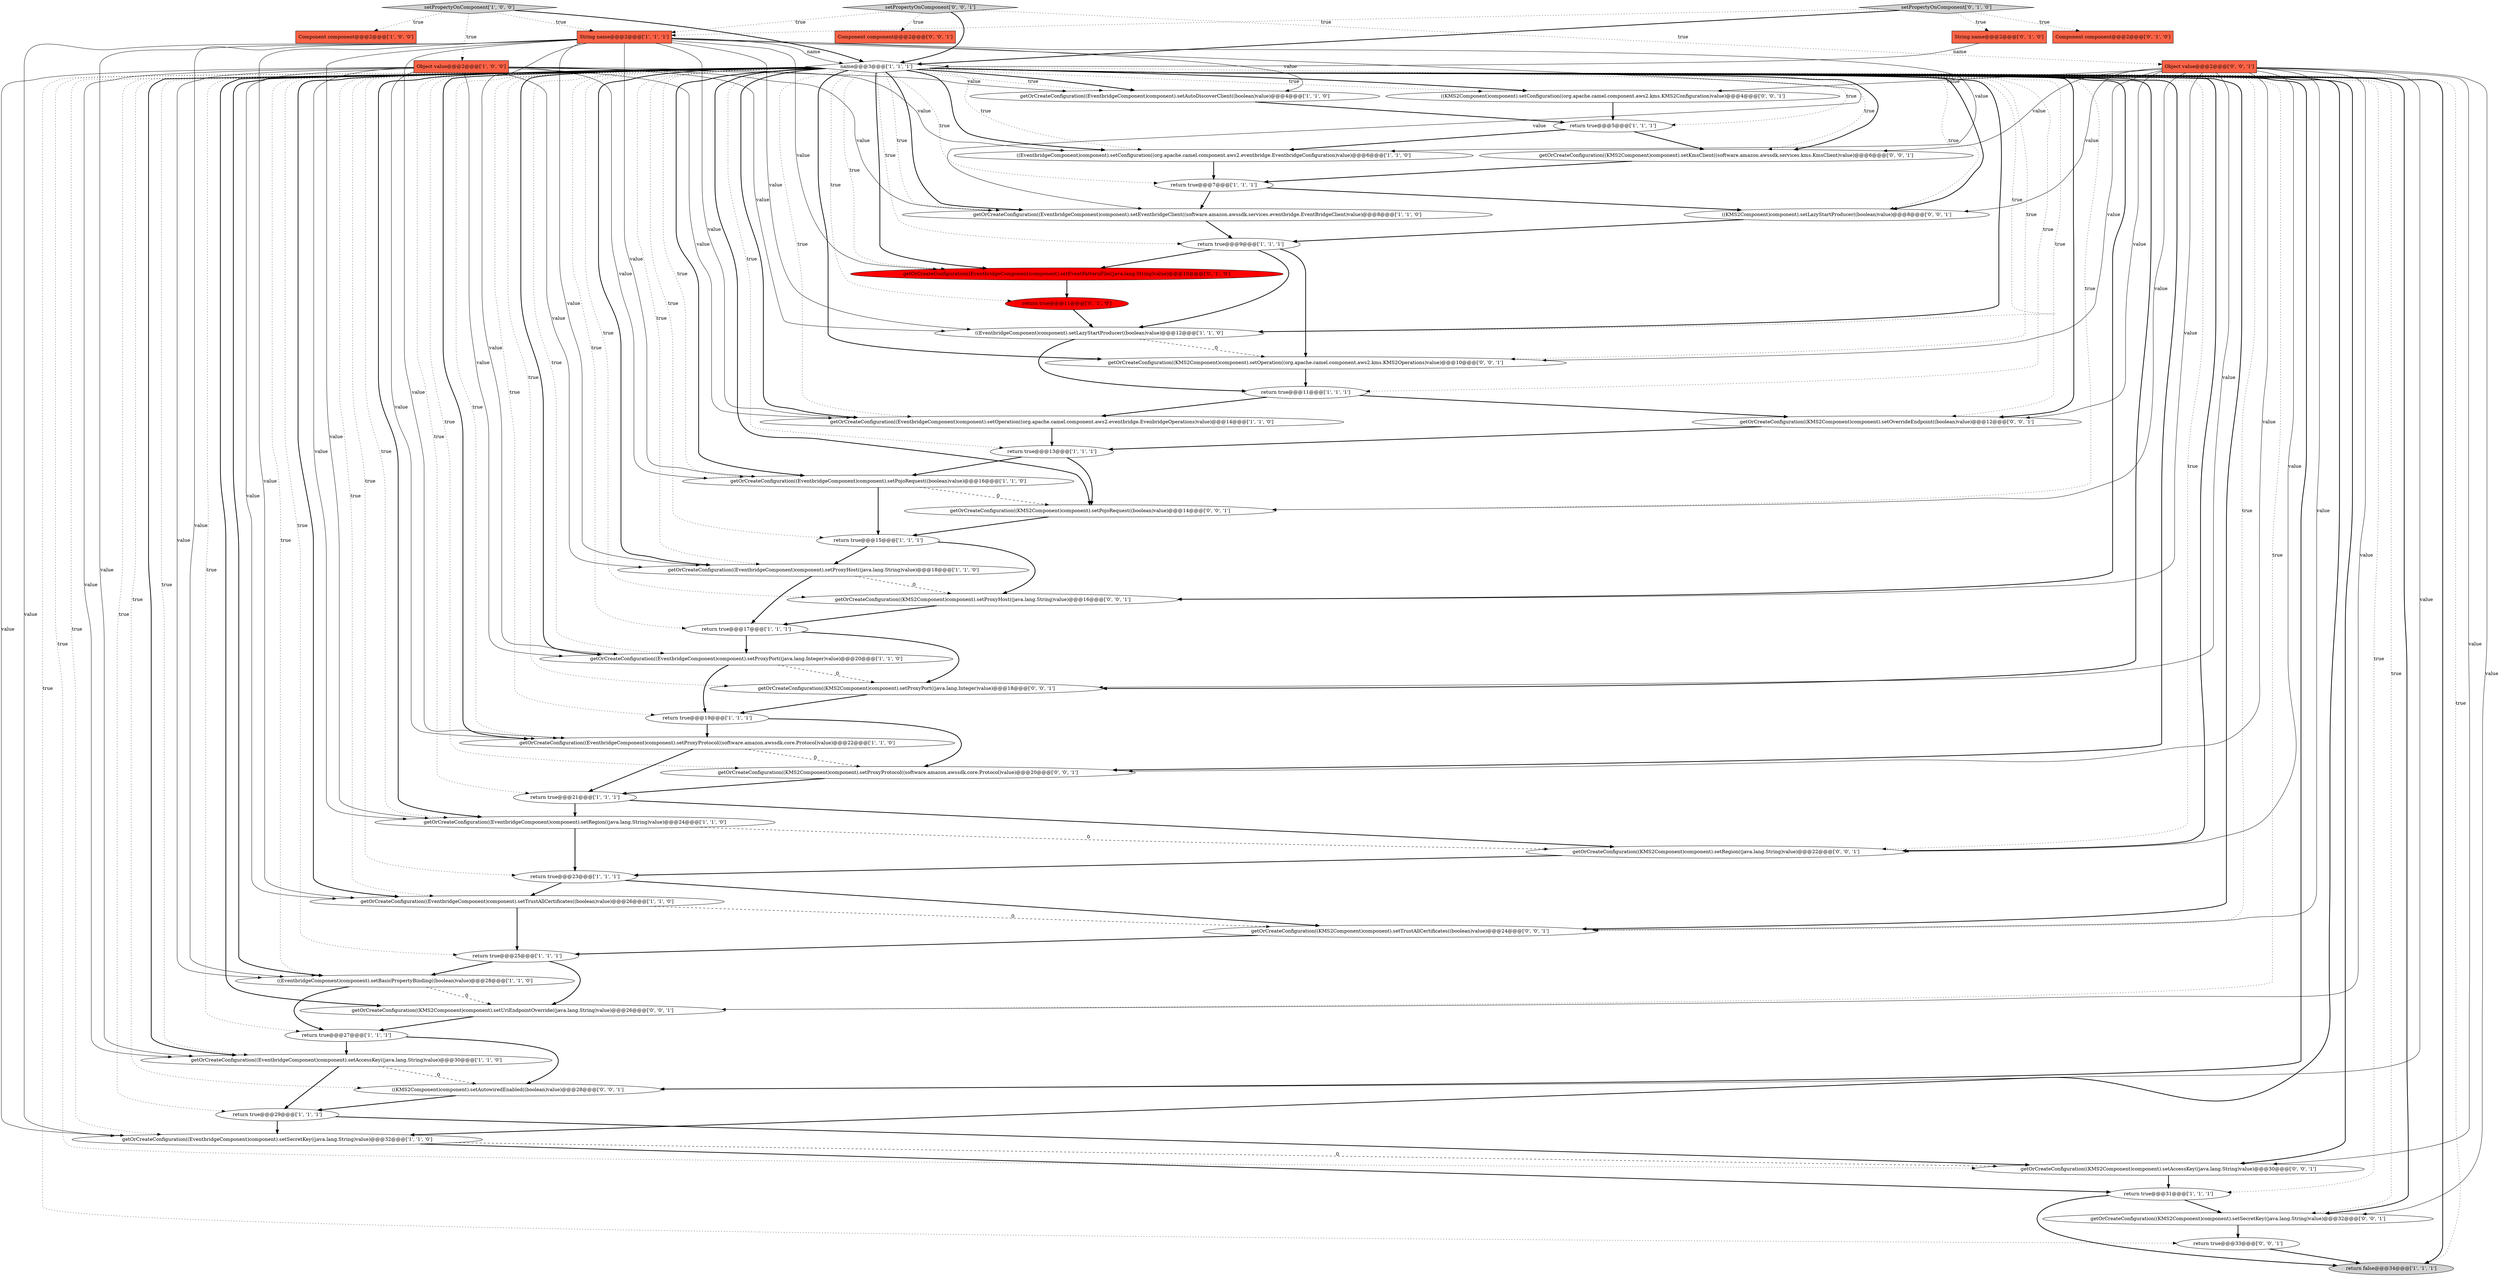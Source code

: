 digraph {
25 [style = filled, label = "setPropertyOnComponent['1', '0', '0']", fillcolor = lightgray, shape = diamond image = "AAA0AAABBB1BBB"];
36 [style = filled, label = "getOrCreateConfiguration((EventbridgeComponent)component).setEventPatternFile((java.lang.String)value)@@@10@@@['0', '1', '0']", fillcolor = red, shape = ellipse image = "AAA1AAABBB2BBB"];
5 [style = filled, label = "getOrCreateConfiguration((EventbridgeComponent)component).setOperation((org.apache.camel.component.aws2.eventbridge.EvenbridgeOperations)value)@@@14@@@['1', '1', '0']", fillcolor = white, shape = ellipse image = "AAA0AAABBB1BBB"];
4 [style = filled, label = "((EventbridgeComponent)component).setLazyStartProducer((boolean)value)@@@12@@@['1', '1', '0']", fillcolor = white, shape = ellipse image = "AAA0AAABBB1BBB"];
22 [style = filled, label = "Component component@@@2@@@['1', '0', '0']", fillcolor = tomato, shape = box image = "AAA0AAABBB1BBB"];
37 [style = filled, label = "return true@@@11@@@['0', '1', '0']", fillcolor = red, shape = ellipse image = "AAA1AAABBB2BBB"];
9 [style = filled, label = "getOrCreateConfiguration((EventbridgeComponent)component).setSecretKey((java.lang.String)value)@@@32@@@['1', '1', '0']", fillcolor = white, shape = ellipse image = "AAA0AAABBB1BBB"];
48 [style = filled, label = "return true@@@33@@@['0', '0', '1']", fillcolor = white, shape = ellipse image = "AAA0AAABBB3BBB"];
50 [style = filled, label = "getOrCreateConfiguration((KMS2Component)component).setOperation((org.apache.camel.component.aws2.kms.KMS2Operations)value)@@@10@@@['0', '0', '1']", fillcolor = white, shape = ellipse image = "AAA0AAABBB3BBB"];
43 [style = filled, label = "Component component@@@2@@@['0', '0', '1']", fillcolor = tomato, shape = box image = "AAA0AAABBB3BBB"];
52 [style = filled, label = "getOrCreateConfiguration((KMS2Component)component).setRegion((java.lang.String)value)@@@22@@@['0', '0', '1']", fillcolor = white, shape = ellipse image = "AAA0AAABBB3BBB"];
38 [style = filled, label = "Component component@@@2@@@['0', '1', '0']", fillcolor = tomato, shape = box image = "AAA0AAABBB2BBB"];
53 [style = filled, label = "getOrCreateConfiguration((KMS2Component)component).setAccessKey((java.lang.String)value)@@@30@@@['0', '0', '1']", fillcolor = white, shape = ellipse image = "AAA0AAABBB3BBB"];
10 [style = filled, label = "Object value@@@2@@@['1', '0', '0']", fillcolor = tomato, shape = box image = "AAA0AAABBB1BBB"];
11 [style = filled, label = "getOrCreateConfiguration((EventbridgeComponent)component).setProxyHost((java.lang.String)value)@@@18@@@['1', '1', '0']", fillcolor = white, shape = ellipse image = "AAA0AAABBB1BBB"];
21 [style = filled, label = "return true@@@23@@@['1', '1', '1']", fillcolor = white, shape = ellipse image = "AAA0AAABBB1BBB"];
17 [style = filled, label = "((EventbridgeComponent)component).setBasicPropertyBinding((boolean)value)@@@28@@@['1', '1', '0']", fillcolor = white, shape = ellipse image = "AAA0AAABBB1BBB"];
31 [style = filled, label = "String name@@@2@@@['1', '1', '1']", fillcolor = tomato, shape = box image = "AAA0AAABBB1BBB"];
15 [style = filled, label = "getOrCreateConfiguration((EventbridgeComponent)component).setAccessKey((java.lang.String)value)@@@30@@@['1', '1', '0']", fillcolor = white, shape = ellipse image = "AAA0AAABBB1BBB"];
27 [style = filled, label = "return false@@@34@@@['1', '1', '1']", fillcolor = lightgray, shape = ellipse image = "AAA0AAABBB1BBB"];
14 [style = filled, label = "return true@@@17@@@['1', '1', '1']", fillcolor = white, shape = ellipse image = "AAA0AAABBB1BBB"];
29 [style = filled, label = "return true@@@29@@@['1', '1', '1']", fillcolor = white, shape = ellipse image = "AAA0AAABBB1BBB"];
54 [style = filled, label = "getOrCreateConfiguration((KMS2Component)component).setOverrideEndpoint((boolean)value)@@@12@@@['0', '0', '1']", fillcolor = white, shape = ellipse image = "AAA0AAABBB3BBB"];
28 [style = filled, label = "getOrCreateConfiguration((EventbridgeComponent)component).setProxyProtocol((software.amazon.awssdk.core.Protocol)value)@@@22@@@['1', '1', '0']", fillcolor = white, shape = ellipse image = "AAA0AAABBB1BBB"];
39 [style = filled, label = "getOrCreateConfiguration((KMS2Component)component).setTrustAllCertificates((boolean)value)@@@24@@@['0', '0', '1']", fillcolor = white, shape = ellipse image = "AAA0AAABBB3BBB"];
41 [style = filled, label = "Object value@@@2@@@['0', '0', '1']", fillcolor = tomato, shape = box image = "AAA0AAABBB3BBB"];
1 [style = filled, label = "getOrCreateConfiguration((EventbridgeComponent)component).setEventbridgeClient((software.amazon.awssdk.services.eventbridge.EventBridgeClient)value)@@@8@@@['1', '1', '0']", fillcolor = white, shape = ellipse image = "AAA0AAABBB1BBB"];
13 [style = filled, label = "return true@@@15@@@['1', '1', '1']", fillcolor = white, shape = ellipse image = "AAA0AAABBB1BBB"];
49 [style = filled, label = "getOrCreateConfiguration((KMS2Component)component).setUriEndpointOverride((java.lang.String)value)@@@26@@@['0', '0', '1']", fillcolor = white, shape = ellipse image = "AAA0AAABBB3BBB"];
51 [style = filled, label = "getOrCreateConfiguration((KMS2Component)component).setProxyProtocol((software.amazon.awssdk.core.Protocol)value)@@@20@@@['0', '0', '1']", fillcolor = white, shape = ellipse image = "AAA0AAABBB3BBB"];
47 [style = filled, label = "getOrCreateConfiguration((KMS2Component)component).setPojoRequest((boolean)value)@@@14@@@['0', '0', '1']", fillcolor = white, shape = ellipse image = "AAA0AAABBB3BBB"];
33 [style = filled, label = "return true@@@7@@@['1', '1', '1']", fillcolor = white, shape = ellipse image = "AAA0AAABBB1BBB"];
55 [style = filled, label = "getOrCreateConfiguration((KMS2Component)component).setProxyPort((java.lang.Integer)value)@@@18@@@['0', '0', '1']", fillcolor = white, shape = ellipse image = "AAA0AAABBB3BBB"];
3 [style = filled, label = "getOrCreateConfiguration((EventbridgeComponent)component).setProxyPort((java.lang.Integer)value)@@@20@@@['1', '1', '0']", fillcolor = white, shape = ellipse image = "AAA0AAABBB1BBB"];
12 [style = filled, label = "return true@@@19@@@['1', '1', '1']", fillcolor = white, shape = ellipse image = "AAA0AAABBB1BBB"];
16 [style = filled, label = "return true@@@5@@@['1', '1', '1']", fillcolor = white, shape = ellipse image = "AAA0AAABBB1BBB"];
2 [style = filled, label = "return true@@@21@@@['1', '1', '1']", fillcolor = white, shape = ellipse image = "AAA0AAABBB1BBB"];
46 [style = filled, label = "((KMS2Component)component).setAutowiredEnabled((boolean)value)@@@28@@@['0', '0', '1']", fillcolor = white, shape = ellipse image = "AAA0AAABBB3BBB"];
56 [style = filled, label = "((KMS2Component)component).setConfiguration((org.apache.camel.component.aws2.kms.KMS2Configuration)value)@@@4@@@['0', '0', '1']", fillcolor = white, shape = ellipse image = "AAA0AAABBB3BBB"];
57 [style = filled, label = "setPropertyOnComponent['0', '0', '1']", fillcolor = lightgray, shape = diamond image = "AAA0AAABBB3BBB"];
40 [style = filled, label = "getOrCreateConfiguration((KMS2Component)component).setSecretKey((java.lang.String)value)@@@32@@@['0', '0', '1']", fillcolor = white, shape = ellipse image = "AAA0AAABBB3BBB"];
0 [style = filled, label = "return true@@@27@@@['1', '1', '1']", fillcolor = white, shape = ellipse image = "AAA0AAABBB1BBB"];
20 [style = filled, label = "return true@@@25@@@['1', '1', '1']", fillcolor = white, shape = ellipse image = "AAA0AAABBB1BBB"];
6 [style = filled, label = "name@@@3@@@['1', '1', '1']", fillcolor = white, shape = diamond image = "AAA0AAABBB1BBB"];
45 [style = filled, label = "getOrCreateConfiguration((KMS2Component)component).setKmsClient((software.amazon.awssdk.services.kms.KmsClient)value)@@@6@@@['0', '0', '1']", fillcolor = white, shape = ellipse image = "AAA0AAABBB3BBB"];
30 [style = filled, label = "return true@@@13@@@['1', '1', '1']", fillcolor = white, shape = ellipse image = "AAA0AAABBB1BBB"];
18 [style = filled, label = "getOrCreateConfiguration((EventbridgeComponent)component).setPojoRequest((boolean)value)@@@16@@@['1', '1', '0']", fillcolor = white, shape = ellipse image = "AAA0AAABBB1BBB"];
34 [style = filled, label = "String name@@@2@@@['0', '1', '0']", fillcolor = tomato, shape = box image = "AAA0AAABBB2BBB"];
8 [style = filled, label = "getOrCreateConfiguration((EventbridgeComponent)component).setRegion((java.lang.String)value)@@@24@@@['1', '1', '0']", fillcolor = white, shape = ellipse image = "AAA0AAABBB1BBB"];
7 [style = filled, label = "((EventbridgeComponent)component).setConfiguration((org.apache.camel.component.aws2.eventbridge.EventbridgeConfiguration)value)@@@6@@@['1', '1', '0']", fillcolor = white, shape = ellipse image = "AAA0AAABBB1BBB"];
44 [style = filled, label = "getOrCreateConfiguration((KMS2Component)component).setProxyHost((java.lang.String)value)@@@16@@@['0', '0', '1']", fillcolor = white, shape = ellipse image = "AAA0AAABBB3BBB"];
42 [style = filled, label = "((KMS2Component)component).setLazyStartProducer((boolean)value)@@@8@@@['0', '0', '1']", fillcolor = white, shape = ellipse image = "AAA0AAABBB3BBB"];
23 [style = filled, label = "getOrCreateConfiguration((EventbridgeComponent)component).setAutoDiscoverClient((boolean)value)@@@4@@@['1', '1', '0']", fillcolor = white, shape = ellipse image = "AAA0AAABBB1BBB"];
35 [style = filled, label = "setPropertyOnComponent['0', '1', '0']", fillcolor = lightgray, shape = diamond image = "AAA0AAABBB2BBB"];
26 [style = filled, label = "return true@@@31@@@['1', '1', '1']", fillcolor = white, shape = ellipse image = "AAA0AAABBB1BBB"];
24 [style = filled, label = "return true@@@11@@@['1', '1', '1']", fillcolor = white, shape = ellipse image = "AAA0AAABBB1BBB"];
19 [style = filled, label = "return true@@@9@@@['1', '1', '1']", fillcolor = white, shape = ellipse image = "AAA0AAABBB1BBB"];
32 [style = filled, label = "getOrCreateConfiguration((EventbridgeComponent)component).setTrustAllCertificates((boolean)value)@@@26@@@['1', '1', '0']", fillcolor = white, shape = ellipse image = "AAA0AAABBB1BBB"];
14->3 [style = bold, label=""];
6->3 [style = bold, label=""];
31->15 [style = solid, label="value"];
10->18 [style = solid, label="value"];
11->14 [style = bold, label=""];
0->46 [style = bold, label=""];
41->52 [style = solid, label="value"];
41->40 [style = solid, label="value"];
10->17 [style = solid, label="value"];
6->55 [style = dotted, label="true"];
6->39 [style = dotted, label="true"];
6->1 [style = dotted, label="true"];
16->7 [style = bold, label=""];
31->5 [style = solid, label="value"];
45->33 [style = bold, label=""];
10->8 [style = solid, label="value"];
31->6 [style = solid, label="name"];
6->32 [style = dotted, label="true"];
19->36 [style = bold, label=""];
26->40 [style = bold, label=""];
49->0 [style = bold, label=""];
25->6 [style = bold, label=""];
10->3 [style = solid, label="value"];
30->18 [style = bold, label=""];
10->28 [style = solid, label="value"];
6->19 [style = dotted, label="true"];
0->15 [style = bold, label=""];
48->27 [style = bold, label=""];
9->26 [style = bold, label=""];
6->26 [style = dotted, label="true"];
6->18 [style = dotted, label="true"];
41->39 [style = solid, label="value"];
6->28 [style = bold, label=""];
31->1 [style = solid, label="value"];
6->48 [style = dotted, label="true"];
33->42 [style = bold, label=""];
6->11 [style = bold, label=""];
10->23 [style = solid, label="value"];
41->54 [style = solid, label="value"];
57->41 [style = dotted, label="true"];
2->52 [style = bold, label=""];
6->0 [style = dotted, label="true"];
6->11 [style = dotted, label="true"];
5->30 [style = bold, label=""];
6->46 [style = bold, label=""];
6->3 [style = dotted, label="true"];
52->21 [style = bold, label=""];
32->20 [style = bold, label=""];
31->7 [style = solid, label="value"];
55->12 [style = bold, label=""];
42->19 [style = bold, label=""];
6->15 [style = dotted, label="true"];
31->32 [style = solid, label="value"];
6->32 [style = bold, label=""];
12->28 [style = bold, label=""];
31->17 [style = solid, label="value"];
16->45 [style = bold, label=""];
6->54 [style = bold, label=""];
6->13 [style = dotted, label="true"];
6->37 [style = dotted, label="true"];
35->38 [style = dotted, label="true"];
6->49 [style = bold, label=""];
13->11 [style = bold, label=""];
24->5 [style = bold, label=""];
6->20 [style = dotted, label="true"];
12->51 [style = bold, label=""];
3->55 [style = dashed, label="0"];
7->33 [style = bold, label=""];
6->4 [style = bold, label=""];
10->15 [style = solid, label="value"];
26->27 [style = bold, label=""];
6->14 [style = dotted, label="true"];
6->53 [style = bold, label=""];
4->50 [style = dashed, label="0"];
6->54 [style = dotted, label="true"];
6->29 [style = dotted, label="true"];
6->51 [style = dotted, label="true"];
41->56 [style = solid, label="value"];
57->6 [style = bold, label=""];
6->49 [style = dotted, label="true"];
6->7 [style = dotted, label="true"];
56->16 [style = bold, label=""];
31->8 [style = solid, label="value"];
6->42 [style = dotted, label="true"];
6->12 [style = dotted, label="true"];
25->10 [style = dotted, label="true"];
36->37 [style = bold, label=""];
30->47 [style = bold, label=""];
6->7 [style = bold, label=""];
1->19 [style = bold, label=""];
6->33 [style = dotted, label="true"];
39->20 [style = bold, label=""];
6->39 [style = bold, label=""];
6->47 [style = bold, label=""];
15->29 [style = bold, label=""];
10->7 [style = solid, label="value"];
57->43 [style = dotted, label="true"];
6->47 [style = dotted, label="true"];
6->40 [style = dotted, label="true"];
6->17 [style = bold, label=""];
41->47 [style = solid, label="value"];
6->24 [style = dotted, label="true"];
4->24 [style = bold, label=""];
41->49 [style = solid, label="value"];
31->36 [style = solid, label="value"];
31->18 [style = solid, label="value"];
25->31 [style = dotted, label="true"];
6->23 [style = bold, label=""];
6->18 [style = bold, label=""];
6->51 [style = bold, label=""];
31->28 [style = solid, label="value"];
11->44 [style = dashed, label="0"];
6->42 [style = bold, label=""];
31->4 [style = solid, label="value"];
19->50 [style = bold, label=""];
3->12 [style = bold, label=""];
44->14 [style = bold, label=""];
35->31 [style = dotted, label="true"];
6->44 [style = bold, label=""];
6->50 [style = dotted, label="true"];
47->13 [style = bold, label=""];
28->51 [style = dashed, label="0"];
41->42 [style = solid, label="value"];
6->15 [style = bold, label=""];
10->1 [style = solid, label="value"];
46->29 [style = bold, label=""];
31->9 [style = solid, label="value"];
6->55 [style = bold, label=""];
6->1 [style = bold, label=""];
6->27 [style = bold, label=""];
6->5 [style = bold, label=""];
6->2 [style = dotted, label="true"];
17->0 [style = bold, label=""];
6->56 [style = bold, label=""];
21->39 [style = bold, label=""];
6->9 [style = dotted, label="true"];
41->45 [style = solid, label="value"];
6->8 [style = dotted, label="true"];
51->2 [style = bold, label=""];
41->50 [style = solid, label="value"];
53->26 [style = bold, label=""];
41->53 [style = solid, label="value"];
32->39 [style = dashed, label="0"];
20->49 [style = bold, label=""];
41->44 [style = solid, label="value"];
6->21 [style = dotted, label="true"];
31->11 [style = solid, label="value"];
6->27 [style = dotted, label="true"];
6->46 [style = dotted, label="true"];
6->56 [style = dotted, label="true"];
8->52 [style = dashed, label="0"];
10->5 [style = solid, label="value"];
31->23 [style = solid, label="value"];
57->31 [style = dotted, label="true"];
50->24 [style = bold, label=""];
29->53 [style = bold, label=""];
41->55 [style = solid, label="value"];
6->30 [style = dotted, label="true"];
6->53 [style = dotted, label="true"];
23->16 [style = bold, label=""];
18->47 [style = dashed, label="0"];
20->17 [style = bold, label=""];
6->36 [style = dotted, label="true"];
40->48 [style = bold, label=""];
35->6 [style = bold, label=""];
13->44 [style = bold, label=""];
29->9 [style = bold, label=""];
6->23 [style = dotted, label="true"];
54->30 [style = bold, label=""];
10->11 [style = solid, label="value"];
33->1 [style = bold, label=""];
17->49 [style = dashed, label="0"];
6->36 [style = bold, label=""];
6->17 [style = dotted, label="true"];
6->52 [style = bold, label=""];
37->4 [style = bold, label=""];
6->44 [style = dotted, label="true"];
24->54 [style = bold, label=""];
6->28 [style = dotted, label="true"];
10->32 [style = solid, label="value"];
28->2 [style = bold, label=""];
41->46 [style = solid, label="value"];
6->4 [style = dotted, label="true"];
15->46 [style = dashed, label="0"];
6->40 [style = bold, label=""];
34->6 [style = solid, label="name"];
41->51 [style = solid, label="value"];
6->50 [style = bold, label=""];
10->9 [style = solid, label="value"];
6->8 [style = bold, label=""];
21->32 [style = bold, label=""];
10->4 [style = solid, label="value"];
25->22 [style = dotted, label="true"];
18->13 [style = bold, label=""];
6->52 [style = dotted, label="true"];
35->34 [style = dotted, label="true"];
6->45 [style = dotted, label="true"];
8->21 [style = bold, label=""];
14->55 [style = bold, label=""];
19->4 [style = bold, label=""];
6->9 [style = bold, label=""];
6->45 [style = bold, label=""];
9->53 [style = dashed, label="0"];
2->8 [style = bold, label=""];
6->16 [style = dotted, label="true"];
6->5 [style = dotted, label="true"];
31->3 [style = solid, label="value"];
}
